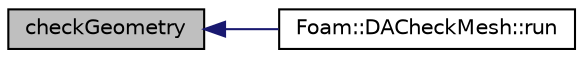 digraph "checkGeometry"
{
  bgcolor="transparent";
  edge [fontname="Helvetica",fontsize="10",labelfontname="Helvetica",labelfontsize="10"];
  node [fontname="Helvetica",fontsize="10",shape=record];
  rankdir="LR";
  Node10 [label="checkGeometry",height=0.2,width=0.4,color="black", fillcolor="grey75", style="filled", fontcolor="black"];
  Node10 -> Node11 [dir="back",color="midnightblue",fontsize="10",style="solid",fontname="Helvetica"];
  Node11 [label="Foam::DACheckMesh::run",height=0.2,width=0.4,color="black",URL="$classFoam_1_1DACheckMesh.html#a8b9eb0de7bb3319feb4f022327058f19",tooltip="run meshCheck and return meshOK "];
}
